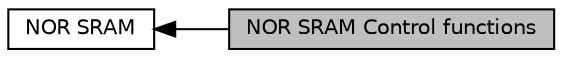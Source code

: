 digraph "NOR SRAM Control functions"
{
  edge [fontname="Helvetica",fontsize="10",labelfontname="Helvetica",labelfontsize="10"];
  node [fontname="Helvetica",fontsize="10",shape=record];
  rankdir=LR;
  Node0 [label="NOR SRAM Control functions",height=0.2,width=0.4,color="black", fillcolor="grey75", style="filled", fontcolor="black"];
  Node1 [label="NOR SRAM",height=0.2,width=0.4,color="black", fillcolor="white", style="filled",URL="$group___f_m_c___l_l___n_o_r_s_r_a_m.html"];
  Node1->Node0 [shape=plaintext, dir="back", style="solid"];
}
